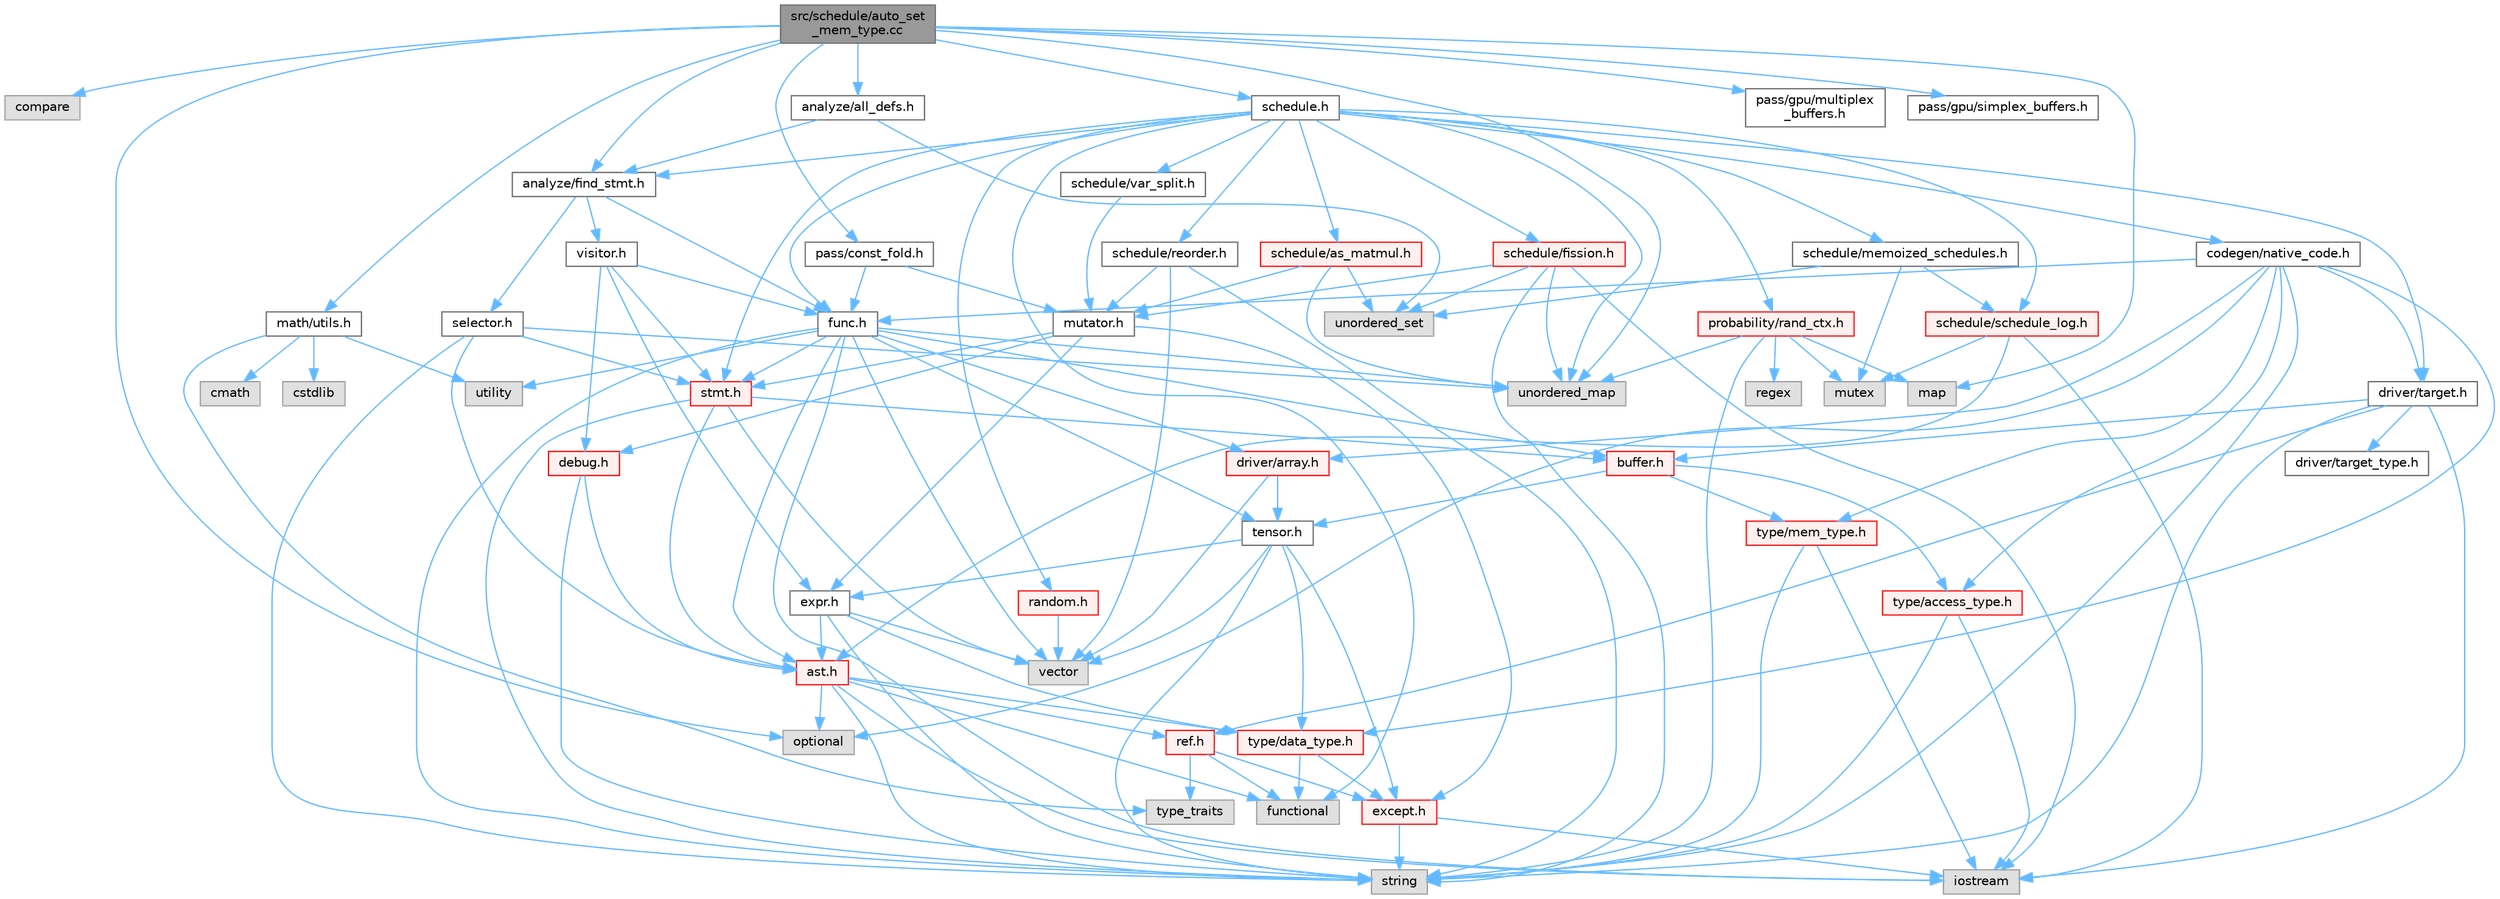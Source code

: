 digraph "src/schedule/auto_set_mem_type.cc"
{
 // LATEX_PDF_SIZE
  bgcolor="transparent";
  edge [fontname=Helvetica,fontsize=10,labelfontname=Helvetica,labelfontsize=10];
  node [fontname=Helvetica,fontsize=10,shape=box,height=0.2,width=0.4];
  Node1 [label="src/schedule/auto_set\l_mem_type.cc",height=0.2,width=0.4,color="gray40", fillcolor="grey60", style="filled", fontcolor="black",tooltip=" "];
  Node1 -> Node2 [color="steelblue1",style="solid"];
  Node2 [label="compare",height=0.2,width=0.4,color="grey60", fillcolor="#E0E0E0", style="filled",tooltip=" "];
  Node1 -> Node3 [color="steelblue1",style="solid"];
  Node3 [label="map",height=0.2,width=0.4,color="grey60", fillcolor="#E0E0E0", style="filled",tooltip=" "];
  Node1 -> Node4 [color="steelblue1",style="solid"];
  Node4 [label="optional",height=0.2,width=0.4,color="grey60", fillcolor="#E0E0E0", style="filled",tooltip=" "];
  Node1 -> Node5 [color="steelblue1",style="solid"];
  Node5 [label="unordered_map",height=0.2,width=0.4,color="grey60", fillcolor="#E0E0E0", style="filled",tooltip=" "];
  Node1 -> Node6 [color="steelblue1",style="solid"];
  Node6 [label="analyze/all_defs.h",height=0.2,width=0.4,color="grey40", fillcolor="white", style="filled",URL="$all__defs_8h.html",tooltip=" "];
  Node6 -> Node7 [color="steelblue1",style="solid"];
  Node7 [label="unordered_set",height=0.2,width=0.4,color="grey60", fillcolor="#E0E0E0", style="filled",tooltip=" "];
  Node6 -> Node8 [color="steelblue1",style="solid"];
  Node8 [label="analyze/find_stmt.h",height=0.2,width=0.4,color="grey40", fillcolor="white", style="filled",URL="$find__stmt_8h.html",tooltip=" "];
  Node8 -> Node9 [color="steelblue1",style="solid"];
  Node9 [label="func.h",height=0.2,width=0.4,color="grey40", fillcolor="white", style="filled",URL="$func_8h.html",tooltip=" "];
  Node9 -> Node10 [color="steelblue1",style="solid"];
  Node10 [label="iostream",height=0.2,width=0.4,color="grey60", fillcolor="#E0E0E0", style="filled",tooltip=" "];
  Node9 -> Node11 [color="steelblue1",style="solid"];
  Node11 [label="string",height=0.2,width=0.4,color="grey60", fillcolor="#E0E0E0", style="filled",tooltip=" "];
  Node9 -> Node5 [color="steelblue1",style="solid"];
  Node9 -> Node12 [color="steelblue1",style="solid"];
  Node12 [label="utility",height=0.2,width=0.4,color="grey60", fillcolor="#E0E0E0", style="filled",tooltip=" "];
  Node9 -> Node13 [color="steelblue1",style="solid"];
  Node13 [label="vector",height=0.2,width=0.4,color="grey60", fillcolor="#E0E0E0", style="filled",tooltip=" "];
  Node9 -> Node14 [color="steelblue1",style="solid"];
  Node14 [label="ast.h",height=0.2,width=0.4,color="red", fillcolor="#FFF0F0", style="filled",URL="$ast_8h.html",tooltip=" "];
  Node14 -> Node16 [color="steelblue1",style="solid"];
  Node16 [label="functional",height=0.2,width=0.4,color="grey60", fillcolor="#E0E0E0", style="filled",tooltip=" "];
  Node14 -> Node10 [color="steelblue1",style="solid"];
  Node14 -> Node4 [color="steelblue1",style="solid"];
  Node14 -> Node11 [color="steelblue1",style="solid"];
  Node14 -> Node22 [color="steelblue1",style="solid"];
  Node22 [label="ref.h",height=0.2,width=0.4,color="red", fillcolor="#FFF0F0", style="filled",URL="$ref_8h.html",tooltip=" "];
  Node22 -> Node16 [color="steelblue1",style="solid"];
  Node22 -> Node24 [color="steelblue1",style="solid"];
  Node24 [label="type_traits",height=0.2,width=0.4,color="grey60", fillcolor="#E0E0E0", style="filled",tooltip=" "];
  Node22 -> Node28 [color="steelblue1",style="solid"];
  Node28 [label="except.h",height=0.2,width=0.4,color="red", fillcolor="#FFF0F0", style="filled",URL="$except_8h.html",tooltip=" "];
  Node28 -> Node10 [color="steelblue1",style="solid"];
  Node28 -> Node11 [color="steelblue1",style="solid"];
  Node14 -> Node33 [color="steelblue1",style="solid"];
  Node33 [label="type/data_type.h",height=0.2,width=0.4,color="red", fillcolor="#FFF0F0", style="filled",URL="$data__type_8h.html",tooltip=" "];
  Node33 -> Node16 [color="steelblue1",style="solid"];
  Node33 -> Node28 [color="steelblue1",style="solid"];
  Node9 -> Node42 [color="steelblue1",style="solid"];
  Node42 [label="buffer.h",height=0.2,width=0.4,color="red", fillcolor="#FFF0F0", style="filled",URL="$buffer_8h.html",tooltip=" "];
  Node42 -> Node43 [color="steelblue1",style="solid"];
  Node43 [label="tensor.h",height=0.2,width=0.4,color="grey40", fillcolor="white", style="filled",URL="$tensor_8h.html",tooltip=" "];
  Node43 -> Node11 [color="steelblue1",style="solid"];
  Node43 -> Node13 [color="steelblue1",style="solid"];
  Node43 -> Node28 [color="steelblue1",style="solid"];
  Node43 -> Node44 [color="steelblue1",style="solid"];
  Node44 [label="expr.h",height=0.2,width=0.4,color="grey40", fillcolor="white", style="filled",URL="$expr_8h.html",tooltip=" "];
  Node44 -> Node11 [color="steelblue1",style="solid"];
  Node44 -> Node13 [color="steelblue1",style="solid"];
  Node44 -> Node14 [color="steelblue1",style="solid"];
  Node44 -> Node33 [color="steelblue1",style="solid"];
  Node43 -> Node33 [color="steelblue1",style="solid"];
  Node42 -> Node45 [color="steelblue1",style="solid"];
  Node45 [label="type/access_type.h",height=0.2,width=0.4,color="red", fillcolor="#FFF0F0", style="filled",URL="$access__type_8h.html",tooltip=" "];
  Node45 -> Node10 [color="steelblue1",style="solid"];
  Node45 -> Node11 [color="steelblue1",style="solid"];
  Node42 -> Node46 [color="steelblue1",style="solid"];
  Node46 [label="type/mem_type.h",height=0.2,width=0.4,color="red", fillcolor="#FFF0F0", style="filled",URL="$mem__type_8h.html",tooltip=" "];
  Node46 -> Node10 [color="steelblue1",style="solid"];
  Node46 -> Node11 [color="steelblue1",style="solid"];
  Node9 -> Node47 [color="steelblue1",style="solid"];
  Node47 [label="driver/array.h",height=0.2,width=0.4,color="red", fillcolor="#FFF0F0", style="filled",URL="$array_8h.html",tooltip=" "];
  Node47 -> Node13 [color="steelblue1",style="solid"];
  Node47 -> Node43 [color="steelblue1",style="solid"];
  Node9 -> Node51 [color="steelblue1",style="solid"];
  Node51 [label="stmt.h",height=0.2,width=0.4,color="red", fillcolor="#FFF0F0", style="filled",URL="$stmt_8h.html",tooltip=" "];
  Node51 -> Node11 [color="steelblue1",style="solid"];
  Node51 -> Node13 [color="steelblue1",style="solid"];
  Node51 -> Node14 [color="steelblue1",style="solid"];
  Node51 -> Node42 [color="steelblue1",style="solid"];
  Node9 -> Node43 [color="steelblue1",style="solid"];
  Node8 -> Node57 [color="steelblue1",style="solid"];
  Node57 [label="selector.h",height=0.2,width=0.4,color="grey40", fillcolor="white", style="filled",URL="$selector_8h.html",tooltip=" "];
  Node57 -> Node11 [color="steelblue1",style="solid"];
  Node57 -> Node5 [color="steelblue1",style="solid"];
  Node57 -> Node14 [color="steelblue1",style="solid"];
  Node57 -> Node51 [color="steelblue1",style="solid"];
  Node8 -> Node58 [color="steelblue1",style="solid"];
  Node58 [label="visitor.h",height=0.2,width=0.4,color="grey40", fillcolor="white", style="filled",URL="$visitor_8h.html",tooltip=" "];
  Node58 -> Node59 [color="steelblue1",style="solid"];
  Node59 [label="debug.h",height=0.2,width=0.4,color="red", fillcolor="#FFF0F0", style="filled",URL="$debug_8h.html",tooltip=" "];
  Node59 -> Node11 [color="steelblue1",style="solid"];
  Node59 -> Node14 [color="steelblue1",style="solid"];
  Node58 -> Node44 [color="steelblue1",style="solid"];
  Node58 -> Node9 [color="steelblue1",style="solid"];
  Node58 -> Node51 [color="steelblue1",style="solid"];
  Node1 -> Node8 [color="steelblue1",style="solid"];
  Node1 -> Node63 [color="steelblue1",style="solid"];
  Node63 [label="math/utils.h",height=0.2,width=0.4,color="grey40", fillcolor="white", style="filled",URL="$utils_8h.html",tooltip=" "];
  Node63 -> Node64 [color="steelblue1",style="solid"];
  Node64 [label="cmath",height=0.2,width=0.4,color="grey60", fillcolor="#E0E0E0", style="filled",tooltip=" "];
  Node63 -> Node27 [color="steelblue1",style="solid"];
  Node27 [label="cstdlib",height=0.2,width=0.4,color="grey60", fillcolor="#E0E0E0", style="filled",tooltip=" "];
  Node63 -> Node24 [color="steelblue1",style="solid"];
  Node63 -> Node12 [color="steelblue1",style="solid"];
  Node1 -> Node65 [color="steelblue1",style="solid"];
  Node65 [label="pass/const_fold.h",height=0.2,width=0.4,color="grey40", fillcolor="white", style="filled",URL="$const__fold_8h.html",tooltip=" "];
  Node65 -> Node9 [color="steelblue1",style="solid"];
  Node65 -> Node66 [color="steelblue1",style="solid"];
  Node66 [label="mutator.h",height=0.2,width=0.4,color="grey40", fillcolor="white", style="filled",URL="$mutator_8h.html",tooltip=" "];
  Node66 -> Node59 [color="steelblue1",style="solid"];
  Node66 -> Node28 [color="steelblue1",style="solid"];
  Node66 -> Node44 [color="steelblue1",style="solid"];
  Node66 -> Node51 [color="steelblue1",style="solid"];
  Node1 -> Node67 [color="steelblue1",style="solid"];
  Node67 [label="pass/gpu/multiplex\l_buffers.h",height=0.2,width=0.4,color="grey40", fillcolor="white", style="filled",URL="$multiplex__buffers_8h.html",tooltip=" "];
  Node1 -> Node68 [color="steelblue1",style="solid"];
  Node68 [label="pass/gpu/simplex_buffers.h",height=0.2,width=0.4,color="grey40", fillcolor="white", style="filled",URL="$simplex__buffers_8h.html",tooltip=" "];
  Node1 -> Node69 [color="steelblue1",style="solid"];
  Node69 [label="schedule.h",height=0.2,width=0.4,color="grey40", fillcolor="white", style="filled",URL="$schedule_8h.html",tooltip=" "];
  Node69 -> Node16 [color="steelblue1",style="solid"];
  Node69 -> Node5 [color="steelblue1",style="solid"];
  Node69 -> Node8 [color="steelblue1",style="solid"];
  Node69 -> Node70 [color="steelblue1",style="solid"];
  Node70 [label="codegen/native_code.h",height=0.2,width=0.4,color="grey40", fillcolor="white", style="filled",URL="$native__code_8h.html",tooltip=" "];
  Node70 -> Node4 [color="steelblue1",style="solid"];
  Node70 -> Node11 [color="steelblue1",style="solid"];
  Node70 -> Node47 [color="steelblue1",style="solid"];
  Node70 -> Node49 [color="steelblue1",style="solid"];
  Node49 [label="driver/target.h",height=0.2,width=0.4,color="grey40", fillcolor="white", style="filled",URL="$target_8h.html",tooltip=" "];
  Node49 -> Node10 [color="steelblue1",style="solid"];
  Node49 -> Node11 [color="steelblue1",style="solid"];
  Node49 -> Node42 [color="steelblue1",style="solid"];
  Node49 -> Node50 [color="steelblue1",style="solid"];
  Node50 [label="driver/target_type.h",height=0.2,width=0.4,color="grey40", fillcolor="white", style="filled",URL="$target__type_8h.html",tooltip=" "];
  Node49 -> Node22 [color="steelblue1",style="solid"];
  Node70 -> Node9 [color="steelblue1",style="solid"];
  Node70 -> Node45 [color="steelblue1",style="solid"];
  Node70 -> Node33 [color="steelblue1",style="solid"];
  Node70 -> Node46 [color="steelblue1",style="solid"];
  Node69 -> Node49 [color="steelblue1",style="solid"];
  Node69 -> Node9 [color="steelblue1",style="solid"];
  Node69 -> Node71 [color="steelblue1",style="solid"];
  Node71 [label="probability/rand_ctx.h",height=0.2,width=0.4,color="red", fillcolor="#FFF0F0", style="filled",URL="$rand__ctx_8h.html",tooltip=" "];
  Node71 -> Node3 [color="steelblue1",style="solid"];
  Node71 -> Node61 [color="steelblue1",style="solid"];
  Node61 [label="mutex",height=0.2,width=0.4,color="grey60", fillcolor="#E0E0E0", style="filled",tooltip=" "];
  Node71 -> Node72 [color="steelblue1",style="solid"];
  Node72 [label="regex",height=0.2,width=0.4,color="grey60", fillcolor="#E0E0E0", style="filled",tooltip=" "];
  Node71 -> Node11 [color="steelblue1",style="solid"];
  Node71 -> Node5 [color="steelblue1",style="solid"];
  Node69 -> Node79 [color="steelblue1",style="solid"];
  Node79 [label="random.h",height=0.2,width=0.4,color="red", fillcolor="#FFF0F0", style="filled",URL="$random_8h.html",tooltip=" "];
  Node79 -> Node13 [color="steelblue1",style="solid"];
  Node69 -> Node80 [color="steelblue1",style="solid"];
  Node80 [label="schedule/as_matmul.h",height=0.2,width=0.4,color="red", fillcolor="#FFF0F0", style="filled",URL="$as__matmul_8h.html",tooltip=" "];
  Node80 -> Node5 [color="steelblue1",style="solid"];
  Node80 -> Node7 [color="steelblue1",style="solid"];
  Node80 -> Node66 [color="steelblue1",style="solid"];
  Node69 -> Node88 [color="steelblue1",style="solid"];
  Node88 [label="schedule/fission.h",height=0.2,width=0.4,color="red", fillcolor="#FFF0F0", style="filled",URL="$fission_8h.html",tooltip=" "];
  Node88 -> Node10 [color="steelblue1",style="solid"];
  Node88 -> Node11 [color="steelblue1",style="solid"];
  Node88 -> Node5 [color="steelblue1",style="solid"];
  Node88 -> Node7 [color="steelblue1",style="solid"];
  Node88 -> Node66 [color="steelblue1",style="solid"];
  Node69 -> Node89 [color="steelblue1",style="solid"];
  Node89 [label="schedule/memoized_schedules.h",height=0.2,width=0.4,color="grey40", fillcolor="white", style="filled",URL="$memoized__schedules_8h.html",tooltip=" "];
  Node89 -> Node61 [color="steelblue1",style="solid"];
  Node89 -> Node7 [color="steelblue1",style="solid"];
  Node89 -> Node90 [color="steelblue1",style="solid"];
  Node90 [label="schedule/schedule_log.h",height=0.2,width=0.4,color="red", fillcolor="#FFF0F0", style="filled",URL="$schedule__log_8h.html",tooltip=" "];
  Node90 -> Node10 [color="steelblue1",style="solid"];
  Node90 -> Node61 [color="steelblue1",style="solid"];
  Node90 -> Node14 [color="steelblue1",style="solid"];
  Node69 -> Node92 [color="steelblue1",style="solid"];
  Node92 [label="schedule/reorder.h",height=0.2,width=0.4,color="grey40", fillcolor="white", style="filled",URL="$reorder_8h.html",tooltip=" "];
  Node92 -> Node11 [color="steelblue1",style="solid"];
  Node92 -> Node13 [color="steelblue1",style="solid"];
  Node92 -> Node66 [color="steelblue1",style="solid"];
  Node69 -> Node90 [color="steelblue1",style="solid"];
  Node69 -> Node93 [color="steelblue1",style="solid"];
  Node93 [label="schedule/var_split.h",height=0.2,width=0.4,color="grey40", fillcolor="white", style="filled",URL="$var__split_8h.html",tooltip=" "];
  Node93 -> Node66 [color="steelblue1",style="solid"];
  Node69 -> Node51 [color="steelblue1",style="solid"];
}
